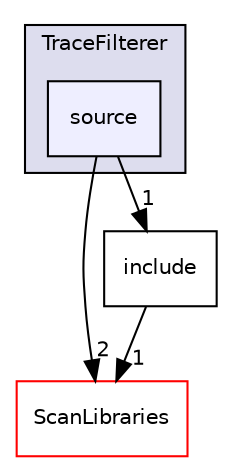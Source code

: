 digraph "source" {
  compound=true
  node [ fontsize="10", fontname="Helvetica"];
  edge [ labelfontsize="10", labelfontname="Helvetica"];
  subgraph clusterdir_2c86b8bc800eebef74efdca38d8c8546 {
    graph [ bgcolor="#ddddee", pencolor="black", label="TraceFilterer" fontname="Helvetica", fontsize="10", URL="dir_2c86b8bc800eebef74efdca38d8c8546.html"]
  dir_993851d8f4028e3aa54f38d433d69fa0 [shape=box, label="source", style="filled", fillcolor="#eeeeff", pencolor="black", URL="dir_993851d8f4028e3aa54f38d433d69fa0.html"];
  }
  dir_d1f3dbe10f157d97e145494b8a91d73e [shape=box label="ScanLibraries" fillcolor="white" style="filled" color="red" URL="dir_d1f3dbe10f157d97e145494b8a91d73e.html"];
  dir_ab8afb7a0e69548bdba57c8f11b60774 [shape=box label="include" URL="dir_ab8afb7a0e69548bdba57c8f11b60774.html"];
  dir_ab8afb7a0e69548bdba57c8f11b60774->dir_d1f3dbe10f157d97e145494b8a91d73e [headlabel="1", labeldistance=1.5 headhref="dir_000036_000060.html"];
  dir_993851d8f4028e3aa54f38d433d69fa0->dir_d1f3dbe10f157d97e145494b8a91d73e [headlabel="2", labeldistance=1.5 headhref="dir_000072_000060.html"];
  dir_993851d8f4028e3aa54f38d433d69fa0->dir_ab8afb7a0e69548bdba57c8f11b60774 [headlabel="1", labeldistance=1.5 headhref="dir_000072_000036.html"];
}
